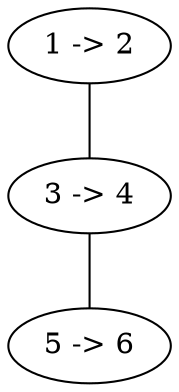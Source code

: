 graph G { 
Node0[label="1 -> 2"];
Node1[label="3 -> 4"];
Node0 -- Node1;
Node2[label="5 -> 6"];
Node1 -- Node2;
}
